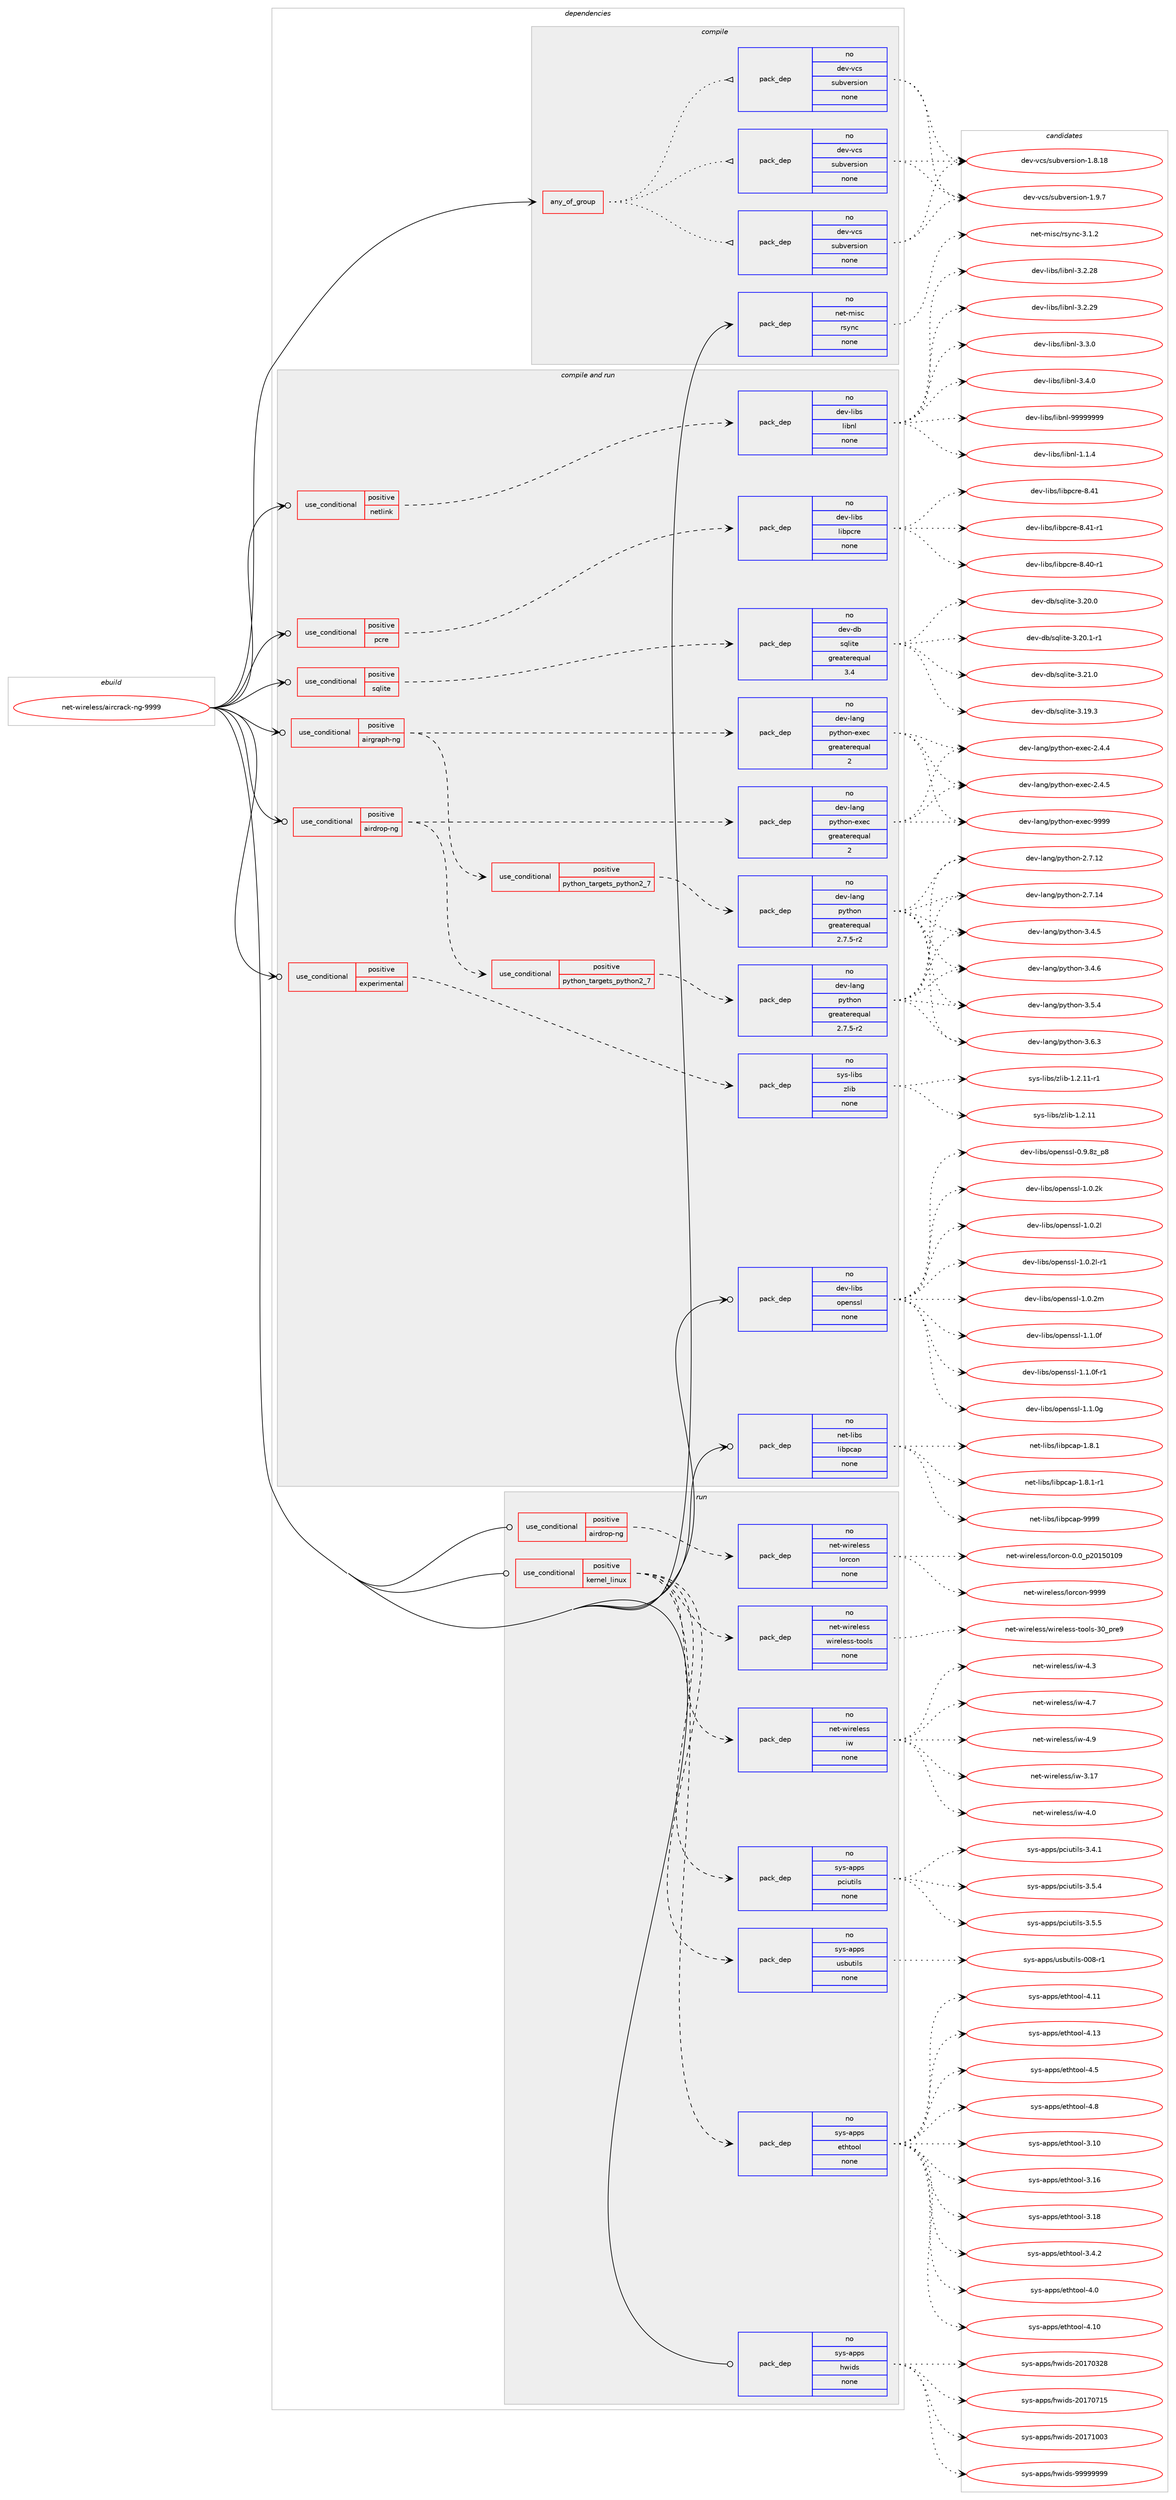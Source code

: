digraph prolog {

# *************
# Graph options
# *************

newrank=true;
concentrate=true;
compound=true;
graph [rankdir=LR,fontname=Helvetica,fontsize=10,ranksep=1.5];#, ranksep=2.5, nodesep=0.2];
edge  [arrowhead=vee];
node  [fontname=Helvetica,fontsize=10];

# **********
# The ebuild
# **********

subgraph cluster_leftcol {
color=gray;
rank=same;
label=<<i>ebuild</i>>;
id [label="net-wireless/aircrack-ng-9999", color=red, width=4, href="../net-wireless/aircrack-ng-9999.svg"];
}

# ****************
# The dependencies
# ****************

subgraph cluster_midcol {
color=gray;
label=<<i>dependencies</i>>;
subgraph cluster_compile {
fillcolor="#eeeeee";
style=filled;
label=<<i>compile</i>>;
subgraph any7370 {
dependency438752 [label=<<TABLE BORDER="0" CELLBORDER="1" CELLSPACING="0" CELLPADDING="4"><TR><TD CELLPADDING="10">any_of_group</TD></TR></TABLE>>, shape=none, color=red];subgraph pack322665 {
dependency438753 [label=<<TABLE BORDER="0" CELLBORDER="1" CELLSPACING="0" CELLPADDING="4" WIDTH="220"><TR><TD ROWSPAN="6" CELLPADDING="30">pack_dep</TD></TR><TR><TD WIDTH="110">no</TD></TR><TR><TD>dev-vcs</TD></TR><TR><TD>subversion</TD></TR><TR><TD>none</TD></TR><TR><TD></TD></TR></TABLE>>, shape=none, color=blue];
}
dependency438752:e -> dependency438753:w [weight=20,style="dotted",arrowhead="oinv"];
subgraph pack322666 {
dependency438754 [label=<<TABLE BORDER="0" CELLBORDER="1" CELLSPACING="0" CELLPADDING="4" WIDTH="220"><TR><TD ROWSPAN="6" CELLPADDING="30">pack_dep</TD></TR><TR><TD WIDTH="110">no</TD></TR><TR><TD>dev-vcs</TD></TR><TR><TD>subversion</TD></TR><TR><TD>none</TD></TR><TR><TD></TD></TR></TABLE>>, shape=none, color=blue];
}
dependency438752:e -> dependency438754:w [weight=20,style="dotted",arrowhead="oinv"];
subgraph pack322667 {
dependency438755 [label=<<TABLE BORDER="0" CELLBORDER="1" CELLSPACING="0" CELLPADDING="4" WIDTH="220"><TR><TD ROWSPAN="6" CELLPADDING="30">pack_dep</TD></TR><TR><TD WIDTH="110">no</TD></TR><TR><TD>dev-vcs</TD></TR><TR><TD>subversion</TD></TR><TR><TD>none</TD></TR><TR><TD></TD></TR></TABLE>>, shape=none, color=blue];
}
dependency438752:e -> dependency438755:w [weight=20,style="dotted",arrowhead="oinv"];
}
id:e -> dependency438752:w [weight=20,style="solid",arrowhead="vee"];
subgraph pack322668 {
dependency438756 [label=<<TABLE BORDER="0" CELLBORDER="1" CELLSPACING="0" CELLPADDING="4" WIDTH="220"><TR><TD ROWSPAN="6" CELLPADDING="30">pack_dep</TD></TR><TR><TD WIDTH="110">no</TD></TR><TR><TD>net-misc</TD></TR><TR><TD>rsync</TD></TR><TR><TD>none</TD></TR><TR><TD></TD></TR></TABLE>>, shape=none, color=blue];
}
id:e -> dependency438756:w [weight=20,style="solid",arrowhead="vee"];
}
subgraph cluster_compileandrun {
fillcolor="#eeeeee";
style=filled;
label=<<i>compile and run</i>>;
subgraph cond108480 {
dependency438757 [label=<<TABLE BORDER="0" CELLBORDER="1" CELLSPACING="0" CELLPADDING="4"><TR><TD ROWSPAN="3" CELLPADDING="10">use_conditional</TD></TR><TR><TD>positive</TD></TR><TR><TD>airdrop-ng</TD></TR></TABLE>>, shape=none, color=red];
subgraph cond108481 {
dependency438758 [label=<<TABLE BORDER="0" CELLBORDER="1" CELLSPACING="0" CELLPADDING="4"><TR><TD ROWSPAN="3" CELLPADDING="10">use_conditional</TD></TR><TR><TD>positive</TD></TR><TR><TD>python_targets_python2_7</TD></TR></TABLE>>, shape=none, color=red];
subgraph pack322669 {
dependency438759 [label=<<TABLE BORDER="0" CELLBORDER="1" CELLSPACING="0" CELLPADDING="4" WIDTH="220"><TR><TD ROWSPAN="6" CELLPADDING="30">pack_dep</TD></TR><TR><TD WIDTH="110">no</TD></TR><TR><TD>dev-lang</TD></TR><TR><TD>python</TD></TR><TR><TD>greaterequal</TD></TR><TR><TD>2.7.5-r2</TD></TR></TABLE>>, shape=none, color=blue];
}
dependency438758:e -> dependency438759:w [weight=20,style="dashed",arrowhead="vee"];
}
dependency438757:e -> dependency438758:w [weight=20,style="dashed",arrowhead="vee"];
subgraph pack322670 {
dependency438760 [label=<<TABLE BORDER="0" CELLBORDER="1" CELLSPACING="0" CELLPADDING="4" WIDTH="220"><TR><TD ROWSPAN="6" CELLPADDING="30">pack_dep</TD></TR><TR><TD WIDTH="110">no</TD></TR><TR><TD>dev-lang</TD></TR><TR><TD>python-exec</TD></TR><TR><TD>greaterequal</TD></TR><TR><TD>2</TD></TR></TABLE>>, shape=none, color=blue];
}
dependency438757:e -> dependency438760:w [weight=20,style="dashed",arrowhead="vee"];
}
id:e -> dependency438757:w [weight=20,style="solid",arrowhead="odotvee"];
subgraph cond108482 {
dependency438761 [label=<<TABLE BORDER="0" CELLBORDER="1" CELLSPACING="0" CELLPADDING="4"><TR><TD ROWSPAN="3" CELLPADDING="10">use_conditional</TD></TR><TR><TD>positive</TD></TR><TR><TD>airgraph-ng</TD></TR></TABLE>>, shape=none, color=red];
subgraph cond108483 {
dependency438762 [label=<<TABLE BORDER="0" CELLBORDER="1" CELLSPACING="0" CELLPADDING="4"><TR><TD ROWSPAN="3" CELLPADDING="10">use_conditional</TD></TR><TR><TD>positive</TD></TR><TR><TD>python_targets_python2_7</TD></TR></TABLE>>, shape=none, color=red];
subgraph pack322671 {
dependency438763 [label=<<TABLE BORDER="0" CELLBORDER="1" CELLSPACING="0" CELLPADDING="4" WIDTH="220"><TR><TD ROWSPAN="6" CELLPADDING="30">pack_dep</TD></TR><TR><TD WIDTH="110">no</TD></TR><TR><TD>dev-lang</TD></TR><TR><TD>python</TD></TR><TR><TD>greaterequal</TD></TR><TR><TD>2.7.5-r2</TD></TR></TABLE>>, shape=none, color=blue];
}
dependency438762:e -> dependency438763:w [weight=20,style="dashed",arrowhead="vee"];
}
dependency438761:e -> dependency438762:w [weight=20,style="dashed",arrowhead="vee"];
subgraph pack322672 {
dependency438764 [label=<<TABLE BORDER="0" CELLBORDER="1" CELLSPACING="0" CELLPADDING="4" WIDTH="220"><TR><TD ROWSPAN="6" CELLPADDING="30">pack_dep</TD></TR><TR><TD WIDTH="110">no</TD></TR><TR><TD>dev-lang</TD></TR><TR><TD>python-exec</TD></TR><TR><TD>greaterequal</TD></TR><TR><TD>2</TD></TR></TABLE>>, shape=none, color=blue];
}
dependency438761:e -> dependency438764:w [weight=20,style="dashed",arrowhead="vee"];
}
id:e -> dependency438761:w [weight=20,style="solid",arrowhead="odotvee"];
subgraph cond108484 {
dependency438765 [label=<<TABLE BORDER="0" CELLBORDER="1" CELLSPACING="0" CELLPADDING="4"><TR><TD ROWSPAN="3" CELLPADDING="10">use_conditional</TD></TR><TR><TD>positive</TD></TR><TR><TD>experimental</TD></TR></TABLE>>, shape=none, color=red];
subgraph pack322673 {
dependency438766 [label=<<TABLE BORDER="0" CELLBORDER="1" CELLSPACING="0" CELLPADDING="4" WIDTH="220"><TR><TD ROWSPAN="6" CELLPADDING="30">pack_dep</TD></TR><TR><TD WIDTH="110">no</TD></TR><TR><TD>sys-libs</TD></TR><TR><TD>zlib</TD></TR><TR><TD>none</TD></TR><TR><TD></TD></TR></TABLE>>, shape=none, color=blue];
}
dependency438765:e -> dependency438766:w [weight=20,style="dashed",arrowhead="vee"];
}
id:e -> dependency438765:w [weight=20,style="solid",arrowhead="odotvee"];
subgraph cond108485 {
dependency438767 [label=<<TABLE BORDER="0" CELLBORDER="1" CELLSPACING="0" CELLPADDING="4"><TR><TD ROWSPAN="3" CELLPADDING="10">use_conditional</TD></TR><TR><TD>positive</TD></TR><TR><TD>netlink</TD></TR></TABLE>>, shape=none, color=red];
subgraph pack322674 {
dependency438768 [label=<<TABLE BORDER="0" CELLBORDER="1" CELLSPACING="0" CELLPADDING="4" WIDTH="220"><TR><TD ROWSPAN="6" CELLPADDING="30">pack_dep</TD></TR><TR><TD WIDTH="110">no</TD></TR><TR><TD>dev-libs</TD></TR><TR><TD>libnl</TD></TR><TR><TD>none</TD></TR><TR><TD></TD></TR></TABLE>>, shape=none, color=blue];
}
dependency438767:e -> dependency438768:w [weight=20,style="dashed",arrowhead="vee"];
}
id:e -> dependency438767:w [weight=20,style="solid",arrowhead="odotvee"];
subgraph cond108486 {
dependency438769 [label=<<TABLE BORDER="0" CELLBORDER="1" CELLSPACING="0" CELLPADDING="4"><TR><TD ROWSPAN="3" CELLPADDING="10">use_conditional</TD></TR><TR><TD>positive</TD></TR><TR><TD>pcre</TD></TR></TABLE>>, shape=none, color=red];
subgraph pack322675 {
dependency438770 [label=<<TABLE BORDER="0" CELLBORDER="1" CELLSPACING="0" CELLPADDING="4" WIDTH="220"><TR><TD ROWSPAN="6" CELLPADDING="30">pack_dep</TD></TR><TR><TD WIDTH="110">no</TD></TR><TR><TD>dev-libs</TD></TR><TR><TD>libpcre</TD></TR><TR><TD>none</TD></TR><TR><TD></TD></TR></TABLE>>, shape=none, color=blue];
}
dependency438769:e -> dependency438770:w [weight=20,style="dashed",arrowhead="vee"];
}
id:e -> dependency438769:w [weight=20,style="solid",arrowhead="odotvee"];
subgraph cond108487 {
dependency438771 [label=<<TABLE BORDER="0" CELLBORDER="1" CELLSPACING="0" CELLPADDING="4"><TR><TD ROWSPAN="3" CELLPADDING="10">use_conditional</TD></TR><TR><TD>positive</TD></TR><TR><TD>sqlite</TD></TR></TABLE>>, shape=none, color=red];
subgraph pack322676 {
dependency438772 [label=<<TABLE BORDER="0" CELLBORDER="1" CELLSPACING="0" CELLPADDING="4" WIDTH="220"><TR><TD ROWSPAN="6" CELLPADDING="30">pack_dep</TD></TR><TR><TD WIDTH="110">no</TD></TR><TR><TD>dev-db</TD></TR><TR><TD>sqlite</TD></TR><TR><TD>greaterequal</TD></TR><TR><TD>3.4</TD></TR></TABLE>>, shape=none, color=blue];
}
dependency438771:e -> dependency438772:w [weight=20,style="dashed",arrowhead="vee"];
}
id:e -> dependency438771:w [weight=20,style="solid",arrowhead="odotvee"];
subgraph pack322677 {
dependency438773 [label=<<TABLE BORDER="0" CELLBORDER="1" CELLSPACING="0" CELLPADDING="4" WIDTH="220"><TR><TD ROWSPAN="6" CELLPADDING="30">pack_dep</TD></TR><TR><TD WIDTH="110">no</TD></TR><TR><TD>dev-libs</TD></TR><TR><TD>openssl</TD></TR><TR><TD>none</TD></TR><TR><TD></TD></TR></TABLE>>, shape=none, color=blue];
}
id:e -> dependency438773:w [weight=20,style="solid",arrowhead="odotvee"];
subgraph pack322678 {
dependency438774 [label=<<TABLE BORDER="0" CELLBORDER="1" CELLSPACING="0" CELLPADDING="4" WIDTH="220"><TR><TD ROWSPAN="6" CELLPADDING="30">pack_dep</TD></TR><TR><TD WIDTH="110">no</TD></TR><TR><TD>net-libs</TD></TR><TR><TD>libpcap</TD></TR><TR><TD>none</TD></TR><TR><TD></TD></TR></TABLE>>, shape=none, color=blue];
}
id:e -> dependency438774:w [weight=20,style="solid",arrowhead="odotvee"];
}
subgraph cluster_run {
fillcolor="#eeeeee";
style=filled;
label=<<i>run</i>>;
subgraph cond108488 {
dependency438775 [label=<<TABLE BORDER="0" CELLBORDER="1" CELLSPACING="0" CELLPADDING="4"><TR><TD ROWSPAN="3" CELLPADDING="10">use_conditional</TD></TR><TR><TD>positive</TD></TR><TR><TD>airdrop-ng</TD></TR></TABLE>>, shape=none, color=red];
subgraph pack322679 {
dependency438776 [label=<<TABLE BORDER="0" CELLBORDER="1" CELLSPACING="0" CELLPADDING="4" WIDTH="220"><TR><TD ROWSPAN="6" CELLPADDING="30">pack_dep</TD></TR><TR><TD WIDTH="110">no</TD></TR><TR><TD>net-wireless</TD></TR><TR><TD>lorcon</TD></TR><TR><TD>none</TD></TR><TR><TD></TD></TR></TABLE>>, shape=none, color=blue];
}
dependency438775:e -> dependency438776:w [weight=20,style="dashed",arrowhead="vee"];
}
id:e -> dependency438775:w [weight=20,style="solid",arrowhead="odot"];
subgraph cond108489 {
dependency438777 [label=<<TABLE BORDER="0" CELLBORDER="1" CELLSPACING="0" CELLPADDING="4"><TR><TD ROWSPAN="3" CELLPADDING="10">use_conditional</TD></TR><TR><TD>positive</TD></TR><TR><TD>kernel_linux</TD></TR></TABLE>>, shape=none, color=red];
subgraph pack322680 {
dependency438778 [label=<<TABLE BORDER="0" CELLBORDER="1" CELLSPACING="0" CELLPADDING="4" WIDTH="220"><TR><TD ROWSPAN="6" CELLPADDING="30">pack_dep</TD></TR><TR><TD WIDTH="110">no</TD></TR><TR><TD>net-wireless</TD></TR><TR><TD>iw</TD></TR><TR><TD>none</TD></TR><TR><TD></TD></TR></TABLE>>, shape=none, color=blue];
}
dependency438777:e -> dependency438778:w [weight=20,style="dashed",arrowhead="vee"];
subgraph pack322681 {
dependency438779 [label=<<TABLE BORDER="0" CELLBORDER="1" CELLSPACING="0" CELLPADDING="4" WIDTH="220"><TR><TD ROWSPAN="6" CELLPADDING="30">pack_dep</TD></TR><TR><TD WIDTH="110">no</TD></TR><TR><TD>net-wireless</TD></TR><TR><TD>wireless-tools</TD></TR><TR><TD>none</TD></TR><TR><TD></TD></TR></TABLE>>, shape=none, color=blue];
}
dependency438777:e -> dependency438779:w [weight=20,style="dashed",arrowhead="vee"];
subgraph pack322682 {
dependency438780 [label=<<TABLE BORDER="0" CELLBORDER="1" CELLSPACING="0" CELLPADDING="4" WIDTH="220"><TR><TD ROWSPAN="6" CELLPADDING="30">pack_dep</TD></TR><TR><TD WIDTH="110">no</TD></TR><TR><TD>sys-apps</TD></TR><TR><TD>ethtool</TD></TR><TR><TD>none</TD></TR><TR><TD></TD></TR></TABLE>>, shape=none, color=blue];
}
dependency438777:e -> dependency438780:w [weight=20,style="dashed",arrowhead="vee"];
subgraph pack322683 {
dependency438781 [label=<<TABLE BORDER="0" CELLBORDER="1" CELLSPACING="0" CELLPADDING="4" WIDTH="220"><TR><TD ROWSPAN="6" CELLPADDING="30">pack_dep</TD></TR><TR><TD WIDTH="110">no</TD></TR><TR><TD>sys-apps</TD></TR><TR><TD>usbutils</TD></TR><TR><TD>none</TD></TR><TR><TD></TD></TR></TABLE>>, shape=none, color=blue];
}
dependency438777:e -> dependency438781:w [weight=20,style="dashed",arrowhead="vee"];
subgraph pack322684 {
dependency438782 [label=<<TABLE BORDER="0" CELLBORDER="1" CELLSPACING="0" CELLPADDING="4" WIDTH="220"><TR><TD ROWSPAN="6" CELLPADDING="30">pack_dep</TD></TR><TR><TD WIDTH="110">no</TD></TR><TR><TD>sys-apps</TD></TR><TR><TD>pciutils</TD></TR><TR><TD>none</TD></TR><TR><TD></TD></TR></TABLE>>, shape=none, color=blue];
}
dependency438777:e -> dependency438782:w [weight=20,style="dashed",arrowhead="vee"];
}
id:e -> dependency438777:w [weight=20,style="solid",arrowhead="odot"];
subgraph pack322685 {
dependency438783 [label=<<TABLE BORDER="0" CELLBORDER="1" CELLSPACING="0" CELLPADDING="4" WIDTH="220"><TR><TD ROWSPAN="6" CELLPADDING="30">pack_dep</TD></TR><TR><TD WIDTH="110">no</TD></TR><TR><TD>sys-apps</TD></TR><TR><TD>hwids</TD></TR><TR><TD>none</TD></TR><TR><TD></TD></TR></TABLE>>, shape=none, color=blue];
}
id:e -> dependency438783:w [weight=20,style="solid",arrowhead="odot"];
}
}

# **************
# The candidates
# **************

subgraph cluster_choices {
rank=same;
color=gray;
label=<<i>candidates</i>>;

subgraph choice322665 {
color=black;
nodesep=1;
choice1001011184511899115471151179811810111411510511111045494656464956 [label="dev-vcs/subversion-1.8.18", color=red, width=4,href="../dev-vcs/subversion-1.8.18.svg"];
choice10010111845118991154711511798118101114115105111110454946574655 [label="dev-vcs/subversion-1.9.7", color=red, width=4,href="../dev-vcs/subversion-1.9.7.svg"];
dependency438753:e -> choice1001011184511899115471151179811810111411510511111045494656464956:w [style=dotted,weight="100"];
dependency438753:e -> choice10010111845118991154711511798118101114115105111110454946574655:w [style=dotted,weight="100"];
}
subgraph choice322666 {
color=black;
nodesep=1;
choice1001011184511899115471151179811810111411510511111045494656464956 [label="dev-vcs/subversion-1.8.18", color=red, width=4,href="../dev-vcs/subversion-1.8.18.svg"];
choice10010111845118991154711511798118101114115105111110454946574655 [label="dev-vcs/subversion-1.9.7", color=red, width=4,href="../dev-vcs/subversion-1.9.7.svg"];
dependency438754:e -> choice1001011184511899115471151179811810111411510511111045494656464956:w [style=dotted,weight="100"];
dependency438754:e -> choice10010111845118991154711511798118101114115105111110454946574655:w [style=dotted,weight="100"];
}
subgraph choice322667 {
color=black;
nodesep=1;
choice1001011184511899115471151179811810111411510511111045494656464956 [label="dev-vcs/subversion-1.8.18", color=red, width=4,href="../dev-vcs/subversion-1.8.18.svg"];
choice10010111845118991154711511798118101114115105111110454946574655 [label="dev-vcs/subversion-1.9.7", color=red, width=4,href="../dev-vcs/subversion-1.9.7.svg"];
dependency438755:e -> choice1001011184511899115471151179811810111411510511111045494656464956:w [style=dotted,weight="100"];
dependency438755:e -> choice10010111845118991154711511798118101114115105111110454946574655:w [style=dotted,weight="100"];
}
subgraph choice322668 {
color=black;
nodesep=1;
choice11010111645109105115994711411512111099455146494650 [label="net-misc/rsync-3.1.2", color=red, width=4,href="../net-misc/rsync-3.1.2.svg"];
dependency438756:e -> choice11010111645109105115994711411512111099455146494650:w [style=dotted,weight="100"];
}
subgraph choice322669 {
color=black;
nodesep=1;
choice10010111845108971101034711212111610411111045504655464950 [label="dev-lang/python-2.7.12", color=red, width=4,href="../dev-lang/python-2.7.12.svg"];
choice10010111845108971101034711212111610411111045504655464952 [label="dev-lang/python-2.7.14", color=red, width=4,href="../dev-lang/python-2.7.14.svg"];
choice100101118451089711010347112121116104111110455146524653 [label="dev-lang/python-3.4.5", color=red, width=4,href="../dev-lang/python-3.4.5.svg"];
choice100101118451089711010347112121116104111110455146524654 [label="dev-lang/python-3.4.6", color=red, width=4,href="../dev-lang/python-3.4.6.svg"];
choice100101118451089711010347112121116104111110455146534652 [label="dev-lang/python-3.5.4", color=red, width=4,href="../dev-lang/python-3.5.4.svg"];
choice100101118451089711010347112121116104111110455146544651 [label="dev-lang/python-3.6.3", color=red, width=4,href="../dev-lang/python-3.6.3.svg"];
dependency438759:e -> choice10010111845108971101034711212111610411111045504655464950:w [style=dotted,weight="100"];
dependency438759:e -> choice10010111845108971101034711212111610411111045504655464952:w [style=dotted,weight="100"];
dependency438759:e -> choice100101118451089711010347112121116104111110455146524653:w [style=dotted,weight="100"];
dependency438759:e -> choice100101118451089711010347112121116104111110455146524654:w [style=dotted,weight="100"];
dependency438759:e -> choice100101118451089711010347112121116104111110455146534652:w [style=dotted,weight="100"];
dependency438759:e -> choice100101118451089711010347112121116104111110455146544651:w [style=dotted,weight="100"];
}
subgraph choice322670 {
color=black;
nodesep=1;
choice1001011184510897110103471121211161041111104510112010199455046524652 [label="dev-lang/python-exec-2.4.4", color=red, width=4,href="../dev-lang/python-exec-2.4.4.svg"];
choice1001011184510897110103471121211161041111104510112010199455046524653 [label="dev-lang/python-exec-2.4.5", color=red, width=4,href="../dev-lang/python-exec-2.4.5.svg"];
choice10010111845108971101034711212111610411111045101120101994557575757 [label="dev-lang/python-exec-9999", color=red, width=4,href="../dev-lang/python-exec-9999.svg"];
dependency438760:e -> choice1001011184510897110103471121211161041111104510112010199455046524652:w [style=dotted,weight="100"];
dependency438760:e -> choice1001011184510897110103471121211161041111104510112010199455046524653:w [style=dotted,weight="100"];
dependency438760:e -> choice10010111845108971101034711212111610411111045101120101994557575757:w [style=dotted,weight="100"];
}
subgraph choice322671 {
color=black;
nodesep=1;
choice10010111845108971101034711212111610411111045504655464950 [label="dev-lang/python-2.7.12", color=red, width=4,href="../dev-lang/python-2.7.12.svg"];
choice10010111845108971101034711212111610411111045504655464952 [label="dev-lang/python-2.7.14", color=red, width=4,href="../dev-lang/python-2.7.14.svg"];
choice100101118451089711010347112121116104111110455146524653 [label="dev-lang/python-3.4.5", color=red, width=4,href="../dev-lang/python-3.4.5.svg"];
choice100101118451089711010347112121116104111110455146524654 [label="dev-lang/python-3.4.6", color=red, width=4,href="../dev-lang/python-3.4.6.svg"];
choice100101118451089711010347112121116104111110455146534652 [label="dev-lang/python-3.5.4", color=red, width=4,href="../dev-lang/python-3.5.4.svg"];
choice100101118451089711010347112121116104111110455146544651 [label="dev-lang/python-3.6.3", color=red, width=4,href="../dev-lang/python-3.6.3.svg"];
dependency438763:e -> choice10010111845108971101034711212111610411111045504655464950:w [style=dotted,weight="100"];
dependency438763:e -> choice10010111845108971101034711212111610411111045504655464952:w [style=dotted,weight="100"];
dependency438763:e -> choice100101118451089711010347112121116104111110455146524653:w [style=dotted,weight="100"];
dependency438763:e -> choice100101118451089711010347112121116104111110455146524654:w [style=dotted,weight="100"];
dependency438763:e -> choice100101118451089711010347112121116104111110455146534652:w [style=dotted,weight="100"];
dependency438763:e -> choice100101118451089711010347112121116104111110455146544651:w [style=dotted,weight="100"];
}
subgraph choice322672 {
color=black;
nodesep=1;
choice1001011184510897110103471121211161041111104510112010199455046524652 [label="dev-lang/python-exec-2.4.4", color=red, width=4,href="../dev-lang/python-exec-2.4.4.svg"];
choice1001011184510897110103471121211161041111104510112010199455046524653 [label="dev-lang/python-exec-2.4.5", color=red, width=4,href="../dev-lang/python-exec-2.4.5.svg"];
choice10010111845108971101034711212111610411111045101120101994557575757 [label="dev-lang/python-exec-9999", color=red, width=4,href="../dev-lang/python-exec-9999.svg"];
dependency438764:e -> choice1001011184510897110103471121211161041111104510112010199455046524652:w [style=dotted,weight="100"];
dependency438764:e -> choice1001011184510897110103471121211161041111104510112010199455046524653:w [style=dotted,weight="100"];
dependency438764:e -> choice10010111845108971101034711212111610411111045101120101994557575757:w [style=dotted,weight="100"];
}
subgraph choice322673 {
color=black;
nodesep=1;
choice1151211154510810598115471221081059845494650464949 [label="sys-libs/zlib-1.2.11", color=red, width=4,href="../sys-libs/zlib-1.2.11.svg"];
choice11512111545108105981154712210810598454946504649494511449 [label="sys-libs/zlib-1.2.11-r1", color=red, width=4,href="../sys-libs/zlib-1.2.11-r1.svg"];
dependency438766:e -> choice1151211154510810598115471221081059845494650464949:w [style=dotted,weight="100"];
dependency438766:e -> choice11512111545108105981154712210810598454946504649494511449:w [style=dotted,weight="100"];
}
subgraph choice322674 {
color=black;
nodesep=1;
choice10010111845108105981154710810598110108454946494652 [label="dev-libs/libnl-1.1.4", color=red, width=4,href="../dev-libs/libnl-1.1.4.svg"];
choice1001011184510810598115471081059811010845514650465056 [label="dev-libs/libnl-3.2.28", color=red, width=4,href="../dev-libs/libnl-3.2.28.svg"];
choice1001011184510810598115471081059811010845514650465057 [label="dev-libs/libnl-3.2.29", color=red, width=4,href="../dev-libs/libnl-3.2.29.svg"];
choice10010111845108105981154710810598110108455146514648 [label="dev-libs/libnl-3.3.0", color=red, width=4,href="../dev-libs/libnl-3.3.0.svg"];
choice10010111845108105981154710810598110108455146524648 [label="dev-libs/libnl-3.4.0", color=red, width=4,href="../dev-libs/libnl-3.4.0.svg"];
choice10010111845108105981154710810598110108455757575757575757 [label="dev-libs/libnl-99999999", color=red, width=4,href="../dev-libs/libnl-99999999.svg"];
dependency438768:e -> choice10010111845108105981154710810598110108454946494652:w [style=dotted,weight="100"];
dependency438768:e -> choice1001011184510810598115471081059811010845514650465056:w [style=dotted,weight="100"];
dependency438768:e -> choice1001011184510810598115471081059811010845514650465057:w [style=dotted,weight="100"];
dependency438768:e -> choice10010111845108105981154710810598110108455146514648:w [style=dotted,weight="100"];
dependency438768:e -> choice10010111845108105981154710810598110108455146524648:w [style=dotted,weight="100"];
dependency438768:e -> choice10010111845108105981154710810598110108455757575757575757:w [style=dotted,weight="100"];
}
subgraph choice322675 {
color=black;
nodesep=1;
choice100101118451081059811547108105981129911410145564652484511449 [label="dev-libs/libpcre-8.40-r1", color=red, width=4,href="../dev-libs/libpcre-8.40-r1.svg"];
choice10010111845108105981154710810598112991141014556465249 [label="dev-libs/libpcre-8.41", color=red, width=4,href="../dev-libs/libpcre-8.41.svg"];
choice100101118451081059811547108105981129911410145564652494511449 [label="dev-libs/libpcre-8.41-r1", color=red, width=4,href="../dev-libs/libpcre-8.41-r1.svg"];
dependency438770:e -> choice100101118451081059811547108105981129911410145564652484511449:w [style=dotted,weight="100"];
dependency438770:e -> choice10010111845108105981154710810598112991141014556465249:w [style=dotted,weight="100"];
dependency438770:e -> choice100101118451081059811547108105981129911410145564652494511449:w [style=dotted,weight="100"];
}
subgraph choice322676 {
color=black;
nodesep=1;
choice10010111845100984711511310810511610145514649574651 [label="dev-db/sqlite-3.19.3", color=red, width=4,href="../dev-db/sqlite-3.19.3.svg"];
choice10010111845100984711511310810511610145514650484648 [label="dev-db/sqlite-3.20.0", color=red, width=4,href="../dev-db/sqlite-3.20.0.svg"];
choice100101118451009847115113108105116101455146504846494511449 [label="dev-db/sqlite-3.20.1-r1", color=red, width=4,href="../dev-db/sqlite-3.20.1-r1.svg"];
choice10010111845100984711511310810511610145514650494648 [label="dev-db/sqlite-3.21.0", color=red, width=4,href="../dev-db/sqlite-3.21.0.svg"];
dependency438772:e -> choice10010111845100984711511310810511610145514649574651:w [style=dotted,weight="100"];
dependency438772:e -> choice10010111845100984711511310810511610145514650484648:w [style=dotted,weight="100"];
dependency438772:e -> choice100101118451009847115113108105116101455146504846494511449:w [style=dotted,weight="100"];
dependency438772:e -> choice10010111845100984711511310810511610145514650494648:w [style=dotted,weight="100"];
}
subgraph choice322677 {
color=black;
nodesep=1;
choice1001011184510810598115471111121011101151151084548465746561229511256 [label="dev-libs/openssl-0.9.8z_p8", color=red, width=4,href="../dev-libs/openssl-0.9.8z_p8.svg"];
choice100101118451081059811547111112101110115115108454946484650107 [label="dev-libs/openssl-1.0.2k", color=red, width=4,href="../dev-libs/openssl-1.0.2k.svg"];
choice100101118451081059811547111112101110115115108454946484650108 [label="dev-libs/openssl-1.0.2l", color=red, width=4,href="../dev-libs/openssl-1.0.2l.svg"];
choice1001011184510810598115471111121011101151151084549464846501084511449 [label="dev-libs/openssl-1.0.2l-r1", color=red, width=4,href="../dev-libs/openssl-1.0.2l-r1.svg"];
choice100101118451081059811547111112101110115115108454946484650109 [label="dev-libs/openssl-1.0.2m", color=red, width=4,href="../dev-libs/openssl-1.0.2m.svg"];
choice100101118451081059811547111112101110115115108454946494648102 [label="dev-libs/openssl-1.1.0f", color=red, width=4,href="../dev-libs/openssl-1.1.0f.svg"];
choice1001011184510810598115471111121011101151151084549464946481024511449 [label="dev-libs/openssl-1.1.0f-r1", color=red, width=4,href="../dev-libs/openssl-1.1.0f-r1.svg"];
choice100101118451081059811547111112101110115115108454946494648103 [label="dev-libs/openssl-1.1.0g", color=red, width=4,href="../dev-libs/openssl-1.1.0g.svg"];
dependency438773:e -> choice1001011184510810598115471111121011101151151084548465746561229511256:w [style=dotted,weight="100"];
dependency438773:e -> choice100101118451081059811547111112101110115115108454946484650107:w [style=dotted,weight="100"];
dependency438773:e -> choice100101118451081059811547111112101110115115108454946484650108:w [style=dotted,weight="100"];
dependency438773:e -> choice1001011184510810598115471111121011101151151084549464846501084511449:w [style=dotted,weight="100"];
dependency438773:e -> choice100101118451081059811547111112101110115115108454946484650109:w [style=dotted,weight="100"];
dependency438773:e -> choice100101118451081059811547111112101110115115108454946494648102:w [style=dotted,weight="100"];
dependency438773:e -> choice1001011184510810598115471111121011101151151084549464946481024511449:w [style=dotted,weight="100"];
dependency438773:e -> choice100101118451081059811547111112101110115115108454946494648103:w [style=dotted,weight="100"];
}
subgraph choice322678 {
color=black;
nodesep=1;
choice110101116451081059811547108105981129997112454946564649 [label="net-libs/libpcap-1.8.1", color=red, width=4,href="../net-libs/libpcap-1.8.1.svg"];
choice1101011164510810598115471081059811299971124549465646494511449 [label="net-libs/libpcap-1.8.1-r1", color=red, width=4,href="../net-libs/libpcap-1.8.1-r1.svg"];
choice1101011164510810598115471081059811299971124557575757 [label="net-libs/libpcap-9999", color=red, width=4,href="../net-libs/libpcap-9999.svg"];
dependency438774:e -> choice110101116451081059811547108105981129997112454946564649:w [style=dotted,weight="100"];
dependency438774:e -> choice1101011164510810598115471081059811299971124549465646494511449:w [style=dotted,weight="100"];
dependency438774:e -> choice1101011164510810598115471081059811299971124557575757:w [style=dotted,weight="100"];
}
subgraph choice322679 {
color=black;
nodesep=1;
choice11010111645119105114101108101115115471081111149911111045484648951125048495348494857 [label="net-wireless/lorcon-0.0_p20150109", color=red, width=4,href="../net-wireless/lorcon-0.0_p20150109.svg"];
choice1101011164511910511410110810111511547108111114991111104557575757 [label="net-wireless/lorcon-9999", color=red, width=4,href="../net-wireless/lorcon-9999.svg"];
dependency438776:e -> choice11010111645119105114101108101115115471081111149911111045484648951125048495348494857:w [style=dotted,weight="100"];
dependency438776:e -> choice1101011164511910511410110810111511547108111114991111104557575757:w [style=dotted,weight="100"];
}
subgraph choice322680 {
color=black;
nodesep=1;
choice11010111645119105114101108101115115471051194551464955 [label="net-wireless/iw-3.17", color=red, width=4,href="../net-wireless/iw-3.17.svg"];
choice110101116451191051141011081011151154710511945524648 [label="net-wireless/iw-4.0", color=red, width=4,href="../net-wireless/iw-4.0.svg"];
choice110101116451191051141011081011151154710511945524651 [label="net-wireless/iw-4.3", color=red, width=4,href="../net-wireless/iw-4.3.svg"];
choice110101116451191051141011081011151154710511945524655 [label="net-wireless/iw-4.7", color=red, width=4,href="../net-wireless/iw-4.7.svg"];
choice110101116451191051141011081011151154710511945524657 [label="net-wireless/iw-4.9", color=red, width=4,href="../net-wireless/iw-4.9.svg"];
dependency438778:e -> choice11010111645119105114101108101115115471051194551464955:w [style=dotted,weight="100"];
dependency438778:e -> choice110101116451191051141011081011151154710511945524648:w [style=dotted,weight="100"];
dependency438778:e -> choice110101116451191051141011081011151154710511945524651:w [style=dotted,weight="100"];
dependency438778:e -> choice110101116451191051141011081011151154710511945524655:w [style=dotted,weight="100"];
dependency438778:e -> choice110101116451191051141011081011151154710511945524657:w [style=dotted,weight="100"];
}
subgraph choice322681 {
color=black;
nodesep=1;
choice1101011164511910511410110810111511547119105114101108101115115451161111111081154551489511211410157 [label="net-wireless/wireless-tools-30_pre9", color=red, width=4,href="../net-wireless/wireless-tools-30_pre9.svg"];
dependency438779:e -> choice1101011164511910511410110810111511547119105114101108101115115451161111111081154551489511211410157:w [style=dotted,weight="100"];
}
subgraph choice322682 {
color=black;
nodesep=1;
choice1151211154597112112115471011161041161111111084551464948 [label="sys-apps/ethtool-3.10", color=red, width=4,href="../sys-apps/ethtool-3.10.svg"];
choice1151211154597112112115471011161041161111111084551464954 [label="sys-apps/ethtool-3.16", color=red, width=4,href="../sys-apps/ethtool-3.16.svg"];
choice1151211154597112112115471011161041161111111084551464956 [label="sys-apps/ethtool-3.18", color=red, width=4,href="../sys-apps/ethtool-3.18.svg"];
choice115121115459711211211547101116104116111111108455146524650 [label="sys-apps/ethtool-3.4.2", color=red, width=4,href="../sys-apps/ethtool-3.4.2.svg"];
choice11512111545971121121154710111610411611111110845524648 [label="sys-apps/ethtool-4.0", color=red, width=4,href="../sys-apps/ethtool-4.0.svg"];
choice1151211154597112112115471011161041161111111084552464948 [label="sys-apps/ethtool-4.10", color=red, width=4,href="../sys-apps/ethtool-4.10.svg"];
choice1151211154597112112115471011161041161111111084552464949 [label="sys-apps/ethtool-4.11", color=red, width=4,href="../sys-apps/ethtool-4.11.svg"];
choice1151211154597112112115471011161041161111111084552464951 [label="sys-apps/ethtool-4.13", color=red, width=4,href="../sys-apps/ethtool-4.13.svg"];
choice11512111545971121121154710111610411611111110845524653 [label="sys-apps/ethtool-4.5", color=red, width=4,href="../sys-apps/ethtool-4.5.svg"];
choice11512111545971121121154710111610411611111110845524656 [label="sys-apps/ethtool-4.8", color=red, width=4,href="../sys-apps/ethtool-4.8.svg"];
dependency438780:e -> choice1151211154597112112115471011161041161111111084551464948:w [style=dotted,weight="100"];
dependency438780:e -> choice1151211154597112112115471011161041161111111084551464954:w [style=dotted,weight="100"];
dependency438780:e -> choice1151211154597112112115471011161041161111111084551464956:w [style=dotted,weight="100"];
dependency438780:e -> choice115121115459711211211547101116104116111111108455146524650:w [style=dotted,weight="100"];
dependency438780:e -> choice11512111545971121121154710111610411611111110845524648:w [style=dotted,weight="100"];
dependency438780:e -> choice1151211154597112112115471011161041161111111084552464948:w [style=dotted,weight="100"];
dependency438780:e -> choice1151211154597112112115471011161041161111111084552464949:w [style=dotted,weight="100"];
dependency438780:e -> choice1151211154597112112115471011161041161111111084552464951:w [style=dotted,weight="100"];
dependency438780:e -> choice11512111545971121121154710111610411611111110845524653:w [style=dotted,weight="100"];
dependency438780:e -> choice11512111545971121121154710111610411611111110845524656:w [style=dotted,weight="100"];
}
subgraph choice322683 {
color=black;
nodesep=1;
choice11512111545971121121154711711598117116105108115454848564511449 [label="sys-apps/usbutils-008-r1", color=red, width=4,href="../sys-apps/usbutils-008-r1.svg"];
dependency438781:e -> choice11512111545971121121154711711598117116105108115454848564511449:w [style=dotted,weight="100"];
}
subgraph choice322684 {
color=black;
nodesep=1;
choice11512111545971121121154711299105117116105108115455146524649 [label="sys-apps/pciutils-3.4.1", color=red, width=4,href="../sys-apps/pciutils-3.4.1.svg"];
choice11512111545971121121154711299105117116105108115455146534652 [label="sys-apps/pciutils-3.5.4", color=red, width=4,href="../sys-apps/pciutils-3.5.4.svg"];
choice11512111545971121121154711299105117116105108115455146534653 [label="sys-apps/pciutils-3.5.5", color=red, width=4,href="../sys-apps/pciutils-3.5.5.svg"];
dependency438782:e -> choice11512111545971121121154711299105117116105108115455146524649:w [style=dotted,weight="100"];
dependency438782:e -> choice11512111545971121121154711299105117116105108115455146534652:w [style=dotted,weight="100"];
dependency438782:e -> choice11512111545971121121154711299105117116105108115455146534653:w [style=dotted,weight="100"];
}
subgraph choice322685 {
color=black;
nodesep=1;
choice115121115459711211211547104119105100115455048495548515056 [label="sys-apps/hwids-20170328", color=red, width=4,href="../sys-apps/hwids-20170328.svg"];
choice115121115459711211211547104119105100115455048495548554953 [label="sys-apps/hwids-20170715", color=red, width=4,href="../sys-apps/hwids-20170715.svg"];
choice115121115459711211211547104119105100115455048495549484851 [label="sys-apps/hwids-20171003", color=red, width=4,href="../sys-apps/hwids-20171003.svg"];
choice115121115459711211211547104119105100115455757575757575757 [label="sys-apps/hwids-99999999", color=red, width=4,href="../sys-apps/hwids-99999999.svg"];
dependency438783:e -> choice115121115459711211211547104119105100115455048495548515056:w [style=dotted,weight="100"];
dependency438783:e -> choice115121115459711211211547104119105100115455048495548554953:w [style=dotted,weight="100"];
dependency438783:e -> choice115121115459711211211547104119105100115455048495549484851:w [style=dotted,weight="100"];
dependency438783:e -> choice115121115459711211211547104119105100115455757575757575757:w [style=dotted,weight="100"];
}
}

}
